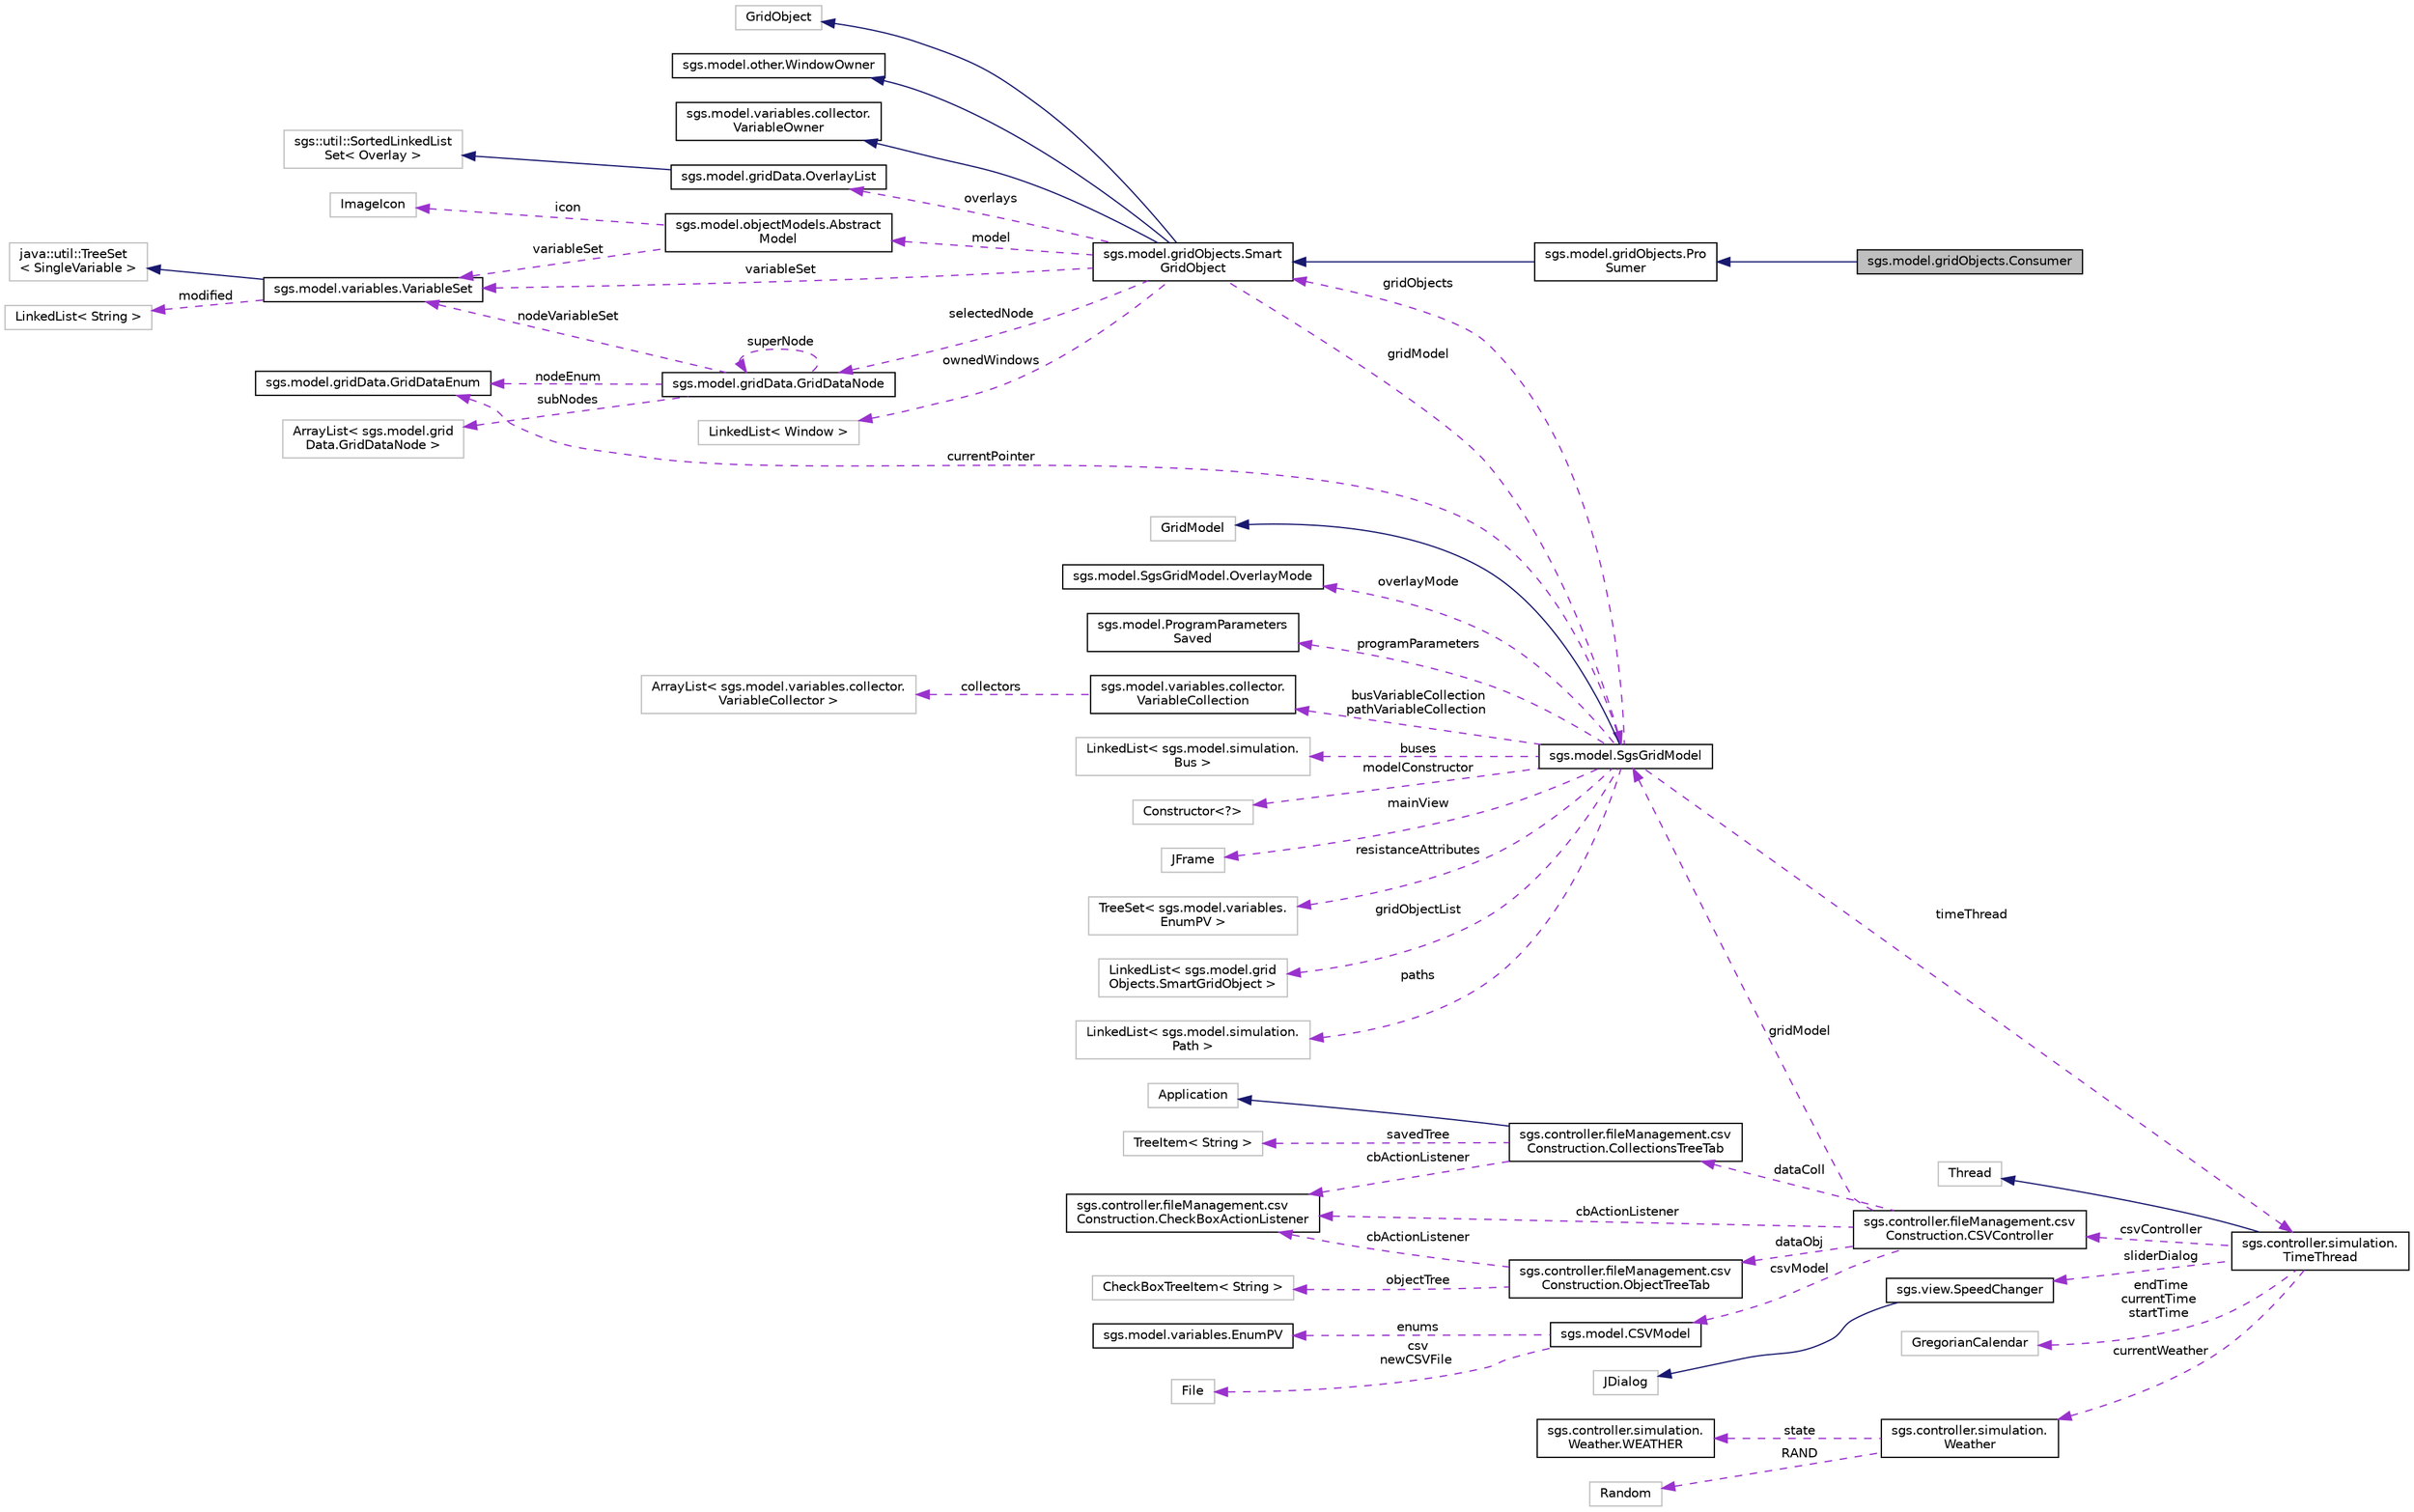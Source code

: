 digraph "sgs.model.gridObjects.Consumer"
{
  edge [fontname="Helvetica",fontsize="10",labelfontname="Helvetica",labelfontsize="10"];
  node [fontname="Helvetica",fontsize="10",shape=record];
  rankdir="LR";
  Node1 [label="sgs.model.gridObjects.Consumer",height=0.2,width=0.4,color="black", fillcolor="grey75", style="filled" fontcolor="black"];
  Node2 -> Node1 [dir="back",color="midnightblue",fontsize="10",style="solid",fontname="Helvetica"];
  Node2 [label="sgs.model.gridObjects.Pro\lSumer",height=0.2,width=0.4,color="black", fillcolor="white", style="filled",URL="$classsgs_1_1model_1_1grid_objects_1_1_pro_sumer.html"];
  Node3 -> Node2 [dir="back",color="midnightblue",fontsize="10",style="solid",fontname="Helvetica"];
  Node3 [label="sgs.model.gridObjects.Smart\lGridObject",height=0.2,width=0.4,color="black", fillcolor="white", style="filled",URL="$classsgs_1_1model_1_1grid_objects_1_1_smart_grid_object.html"];
  Node4 -> Node3 [dir="back",color="midnightblue",fontsize="10",style="solid",fontname="Helvetica"];
  Node4 [label="GridObject",height=0.2,width=0.4,color="grey75", fillcolor="white", style="filled"];
  Node5 -> Node3 [dir="back",color="midnightblue",fontsize="10",style="solid",fontname="Helvetica"];
  Node5 [label="sgs.model.other.WindowOwner",height=0.2,width=0.4,color="black", fillcolor="white", style="filled",URL="$interfacesgs_1_1model_1_1other_1_1_window_owner.html"];
  Node6 -> Node3 [dir="back",color="midnightblue",fontsize="10",style="solid",fontname="Helvetica"];
  Node6 [label="sgs.model.variables.collector.\lVariableOwner",height=0.2,width=0.4,color="black", fillcolor="white", style="filled",URL="$interfacesgs_1_1model_1_1variables_1_1collector_1_1_variable_owner.html"];
  Node7 -> Node3 [dir="back",color="darkorchid3",fontsize="10",style="dashed",label=" overlays" ,fontname="Helvetica"];
  Node7 [label="sgs.model.gridData.OverlayList",height=0.2,width=0.4,color="black", fillcolor="white", style="filled",URL="$classsgs_1_1model_1_1grid_data_1_1_overlay_list.html"];
  Node8 -> Node7 [dir="back",color="midnightblue",fontsize="10",style="solid",fontname="Helvetica"];
  Node8 [label="sgs::util::SortedLinkedList\lSet\< Overlay \>",height=0.2,width=0.4,color="grey75", fillcolor="white", style="filled"];
  Node9 -> Node3 [dir="back",color="darkorchid3",fontsize="10",style="dashed",label=" model" ,fontname="Helvetica"];
  Node9 [label="sgs.model.objectModels.Abstract\lModel",height=0.2,width=0.4,color="black", fillcolor="white", style="filled",URL="$classsgs_1_1model_1_1object_models_1_1_abstract_model.html"];
  Node10 -> Node9 [dir="back",color="darkorchid3",fontsize="10",style="dashed",label=" icon" ,fontname="Helvetica"];
  Node10 [label="ImageIcon",height=0.2,width=0.4,color="grey75", fillcolor="white", style="filled"];
  Node11 -> Node9 [dir="back",color="darkorchid3",fontsize="10",style="dashed",label=" variableSet" ,fontname="Helvetica"];
  Node11 [label="sgs.model.variables.VariableSet",height=0.2,width=0.4,color="black", fillcolor="white", style="filled",URL="$classsgs_1_1model_1_1variables_1_1_variable_set.html"];
  Node12 -> Node11 [dir="back",color="midnightblue",fontsize="10",style="solid",fontname="Helvetica"];
  Node12 [label="java::util::TreeSet\l\< SingleVariable \>",height=0.2,width=0.4,color="grey75", fillcolor="white", style="filled"];
  Node13 -> Node11 [dir="back",color="darkorchid3",fontsize="10",style="dashed",label=" modified" ,fontname="Helvetica"];
  Node13 [label="LinkedList\< String \>",height=0.2,width=0.4,color="grey75", fillcolor="white", style="filled"];
  Node14 -> Node3 [dir="back",color="darkorchid3",fontsize="10",style="dashed",label=" selectedNode" ,fontname="Helvetica"];
  Node14 [label="sgs.model.gridData.GridDataNode",height=0.2,width=0.4,color="black", fillcolor="white", style="filled",URL="$classsgs_1_1model_1_1grid_data_1_1_grid_data_node.html"];
  Node15 -> Node14 [dir="back",color="darkorchid3",fontsize="10",style="dashed",label=" nodeEnum" ,fontname="Helvetica"];
  Node15 [label="sgs.model.gridData.GridDataEnum",height=0.2,width=0.4,color="black", fillcolor="white", style="filled",URL="$enumsgs_1_1model_1_1grid_data_1_1_grid_data_enum.html"];
  Node14 -> Node14 [dir="back",color="darkorchid3",fontsize="10",style="dashed",label=" superNode" ,fontname="Helvetica"];
  Node16 -> Node14 [dir="back",color="darkorchid3",fontsize="10",style="dashed",label=" subNodes" ,fontname="Helvetica"];
  Node16 [label="ArrayList\< sgs.model.grid\lData.GridDataNode \>",height=0.2,width=0.4,color="grey75", fillcolor="white", style="filled"];
  Node11 -> Node14 [dir="back",color="darkorchid3",fontsize="10",style="dashed",label=" nodeVariableSet" ,fontname="Helvetica"];
  Node17 -> Node3 [dir="back",color="darkorchid3",fontsize="10",style="dashed",label=" gridModel" ,fontname="Helvetica"];
  Node17 [label="sgs.model.SgsGridModel",height=0.2,width=0.4,color="black", fillcolor="white", style="filled",URL="$classsgs_1_1model_1_1_sgs_grid_model.html"];
  Node18 -> Node17 [dir="back",color="midnightblue",fontsize="10",style="solid",fontname="Helvetica"];
  Node18 [label="GridModel",height=0.2,width=0.4,color="grey75", fillcolor="white", style="filled"];
  Node19 -> Node17 [dir="back",color="darkorchid3",fontsize="10",style="dashed",label=" overlayMode" ,fontname="Helvetica"];
  Node19 [label="sgs.model.SgsGridModel.OverlayMode",height=0.2,width=0.4,color="black", fillcolor="white", style="filled",URL="$enumsgs_1_1model_1_1_sgs_grid_model_1_1_overlay_mode.html"];
  Node20 -> Node17 [dir="back",color="darkorchid3",fontsize="10",style="dashed",label=" programParameters" ,fontname="Helvetica"];
  Node20 [label="sgs.model.ProgramParameters\lSaved",height=0.2,width=0.4,color="black", fillcolor="white", style="filled",URL="$classsgs_1_1model_1_1_program_parameters_saved.html"];
  Node15 -> Node17 [dir="back",color="darkorchid3",fontsize="10",style="dashed",label=" currentPointer" ,fontname="Helvetica"];
  Node3 -> Node17 [dir="back",color="darkorchid3",fontsize="10",style="dashed",label=" gridObjects" ,fontname="Helvetica"];
  Node21 -> Node17 [dir="back",color="darkorchid3",fontsize="10",style="dashed",label=" busVariableCollection\npathVariableCollection" ,fontname="Helvetica"];
  Node21 [label="sgs.model.variables.collector.\lVariableCollection",height=0.2,width=0.4,color="black", fillcolor="white", style="filled",URL="$classsgs_1_1model_1_1variables_1_1collector_1_1_variable_collection.html"];
  Node22 -> Node21 [dir="back",color="darkorchid3",fontsize="10",style="dashed",label=" collectors" ,fontname="Helvetica"];
  Node22 [label="ArrayList\< sgs.model.variables.collector.\lVariableCollector \>",height=0.2,width=0.4,color="grey75", fillcolor="white", style="filled"];
  Node23 -> Node17 [dir="back",color="darkorchid3",fontsize="10",style="dashed",label=" buses" ,fontname="Helvetica"];
  Node23 [label="LinkedList\< sgs.model.simulation.\lBus \>",height=0.2,width=0.4,color="grey75", fillcolor="white", style="filled"];
  Node24 -> Node17 [dir="back",color="darkorchid3",fontsize="10",style="dashed",label=" modelConstructor" ,fontname="Helvetica"];
  Node24 [label="Constructor\<?\>",height=0.2,width=0.4,color="grey75", fillcolor="white", style="filled"];
  Node25 -> Node17 [dir="back",color="darkorchid3",fontsize="10",style="dashed",label=" mainView" ,fontname="Helvetica"];
  Node25 [label="JFrame",height=0.2,width=0.4,color="grey75", fillcolor="white", style="filled"];
  Node26 -> Node17 [dir="back",color="darkorchid3",fontsize="10",style="dashed",label=" resistanceAttributes" ,fontname="Helvetica"];
  Node26 [label="TreeSet\< sgs.model.variables.\lEnumPV \>",height=0.2,width=0.4,color="grey75", fillcolor="white", style="filled"];
  Node27 -> Node17 [dir="back",color="darkorchid3",fontsize="10",style="dashed",label=" timeThread" ,fontname="Helvetica"];
  Node27 [label="sgs.controller.simulation.\lTimeThread",height=0.2,width=0.4,color="black", fillcolor="white", style="filled",URL="$classsgs_1_1controller_1_1simulation_1_1_time_thread.html"];
  Node28 -> Node27 [dir="back",color="midnightblue",fontsize="10",style="solid",fontname="Helvetica"];
  Node28 [label="Thread",height=0.2,width=0.4,color="grey75", fillcolor="white", style="filled"];
  Node29 -> Node27 [dir="back",color="darkorchid3",fontsize="10",style="dashed",label=" csvController" ,fontname="Helvetica"];
  Node29 [label="sgs.controller.fileManagement.csv\lConstruction.CSVController",height=0.2,width=0.4,color="black", fillcolor="white", style="filled",URL="$classsgs_1_1controller_1_1file_management_1_1csv_construction_1_1_c_s_v_controller.html"];
  Node30 -> Node29 [dir="back",color="darkorchid3",fontsize="10",style="dashed",label=" dataColl" ,fontname="Helvetica"];
  Node30 [label="sgs.controller.fileManagement.csv\lConstruction.CollectionsTreeTab",height=0.2,width=0.4,color="black", fillcolor="white", style="filled",URL="$classsgs_1_1controller_1_1file_management_1_1csv_construction_1_1_collections_tree_tab.html"];
  Node31 -> Node30 [dir="back",color="midnightblue",fontsize="10",style="solid",fontname="Helvetica"];
  Node31 [label="Application",height=0.2,width=0.4,color="grey75", fillcolor="white", style="filled"];
  Node32 -> Node30 [dir="back",color="darkorchid3",fontsize="10",style="dashed",label=" savedTree" ,fontname="Helvetica"];
  Node32 [label="TreeItem\< String \>",height=0.2,width=0.4,color="grey75", fillcolor="white", style="filled"];
  Node33 -> Node30 [dir="back",color="darkorchid3",fontsize="10",style="dashed",label=" cbActionListener" ,fontname="Helvetica"];
  Node33 [label="sgs.controller.fileManagement.csv\lConstruction.CheckBoxActionListener",height=0.2,width=0.4,color="black", fillcolor="white", style="filled",URL="$classsgs_1_1controller_1_1file_management_1_1csv_construction_1_1_check_box_action_listener.html"];
  Node17 -> Node29 [dir="back",color="darkorchid3",fontsize="10",style="dashed",label=" gridModel" ,fontname="Helvetica"];
  Node34 -> Node29 [dir="back",color="darkorchid3",fontsize="10",style="dashed",label=" dataObj" ,fontname="Helvetica"];
  Node34 [label="sgs.controller.fileManagement.csv\lConstruction.ObjectTreeTab",height=0.2,width=0.4,color="black", fillcolor="white", style="filled",URL="$classsgs_1_1controller_1_1file_management_1_1csv_construction_1_1_object_tree_tab.html"];
  Node35 -> Node34 [dir="back",color="darkorchid3",fontsize="10",style="dashed",label=" objectTree" ,fontname="Helvetica"];
  Node35 [label="CheckBoxTreeItem\< String \>",height=0.2,width=0.4,color="grey75", fillcolor="white", style="filled"];
  Node33 -> Node34 [dir="back",color="darkorchid3",fontsize="10",style="dashed",label=" cbActionListener" ,fontname="Helvetica"];
  Node36 -> Node29 [dir="back",color="darkorchid3",fontsize="10",style="dashed",label=" csvModel" ,fontname="Helvetica"];
  Node36 [label="sgs.model.CSVModel",height=0.2,width=0.4,color="black", fillcolor="white", style="filled",URL="$classsgs_1_1model_1_1_c_s_v_model.html"];
  Node37 -> Node36 [dir="back",color="darkorchid3",fontsize="10",style="dashed",label=" enums" ,fontname="Helvetica"];
  Node37 [label="sgs.model.variables.EnumPV",height=0.2,width=0.4,color="black", fillcolor="white", style="filled",URL="$enumsgs_1_1model_1_1variables_1_1_enum_p_v.html"];
  Node38 -> Node36 [dir="back",color="darkorchid3",fontsize="10",style="dashed",label=" csv\nnewCSVFile" ,fontname="Helvetica"];
  Node38 [label="File",height=0.2,width=0.4,color="grey75", fillcolor="white", style="filled"];
  Node33 -> Node29 [dir="back",color="darkorchid3",fontsize="10",style="dashed",label=" cbActionListener" ,fontname="Helvetica"];
  Node39 -> Node27 [dir="back",color="darkorchid3",fontsize="10",style="dashed",label=" sliderDialog" ,fontname="Helvetica"];
  Node39 [label="sgs.view.SpeedChanger",height=0.2,width=0.4,color="black", fillcolor="white", style="filled",URL="$classsgs_1_1view_1_1_speed_changer.html"];
  Node40 -> Node39 [dir="back",color="midnightblue",fontsize="10",style="solid",fontname="Helvetica"];
  Node40 [label="JDialog",height=0.2,width=0.4,color="grey75", fillcolor="white", style="filled"];
  Node41 -> Node27 [dir="back",color="darkorchid3",fontsize="10",style="dashed",label=" endTime\ncurrentTime\nstartTime" ,fontname="Helvetica"];
  Node41 [label="GregorianCalendar",height=0.2,width=0.4,color="grey75", fillcolor="white", style="filled"];
  Node42 -> Node27 [dir="back",color="darkorchid3",fontsize="10",style="dashed",label=" currentWeather" ,fontname="Helvetica"];
  Node42 [label="sgs.controller.simulation.\lWeather",height=0.2,width=0.4,color="black", fillcolor="white", style="filled",URL="$classsgs_1_1controller_1_1simulation_1_1_weather.html"];
  Node43 -> Node42 [dir="back",color="darkorchid3",fontsize="10",style="dashed",label=" state" ,fontname="Helvetica"];
  Node43 [label="sgs.controller.simulation.\lWeather.WEATHER",height=0.2,width=0.4,color="black", fillcolor="white", style="filled",URL="$enumsgs_1_1controller_1_1simulation_1_1_weather_1_1_w_e_a_t_h_e_r.html"];
  Node44 -> Node42 [dir="back",color="darkorchid3",fontsize="10",style="dashed",label=" RAND" ,fontname="Helvetica"];
  Node44 [label="Random",height=0.2,width=0.4,color="grey75", fillcolor="white", style="filled"];
  Node45 -> Node17 [dir="back",color="darkorchid3",fontsize="10",style="dashed",label=" gridObjectList" ,fontname="Helvetica"];
  Node45 [label="LinkedList\< sgs.model.grid\lObjects.SmartGridObject \>",height=0.2,width=0.4,color="grey75", fillcolor="white", style="filled"];
  Node46 -> Node17 [dir="back",color="darkorchid3",fontsize="10",style="dashed",label=" paths" ,fontname="Helvetica"];
  Node46 [label="LinkedList\< sgs.model.simulation.\lPath \>",height=0.2,width=0.4,color="grey75", fillcolor="white", style="filled"];
  Node47 -> Node3 [dir="back",color="darkorchid3",fontsize="10",style="dashed",label=" ownedWindows" ,fontname="Helvetica"];
  Node47 [label="LinkedList\< Window \>",height=0.2,width=0.4,color="grey75", fillcolor="white", style="filled"];
  Node11 -> Node3 [dir="back",color="darkorchid3",fontsize="10",style="dashed",label=" variableSet" ,fontname="Helvetica"];
}
